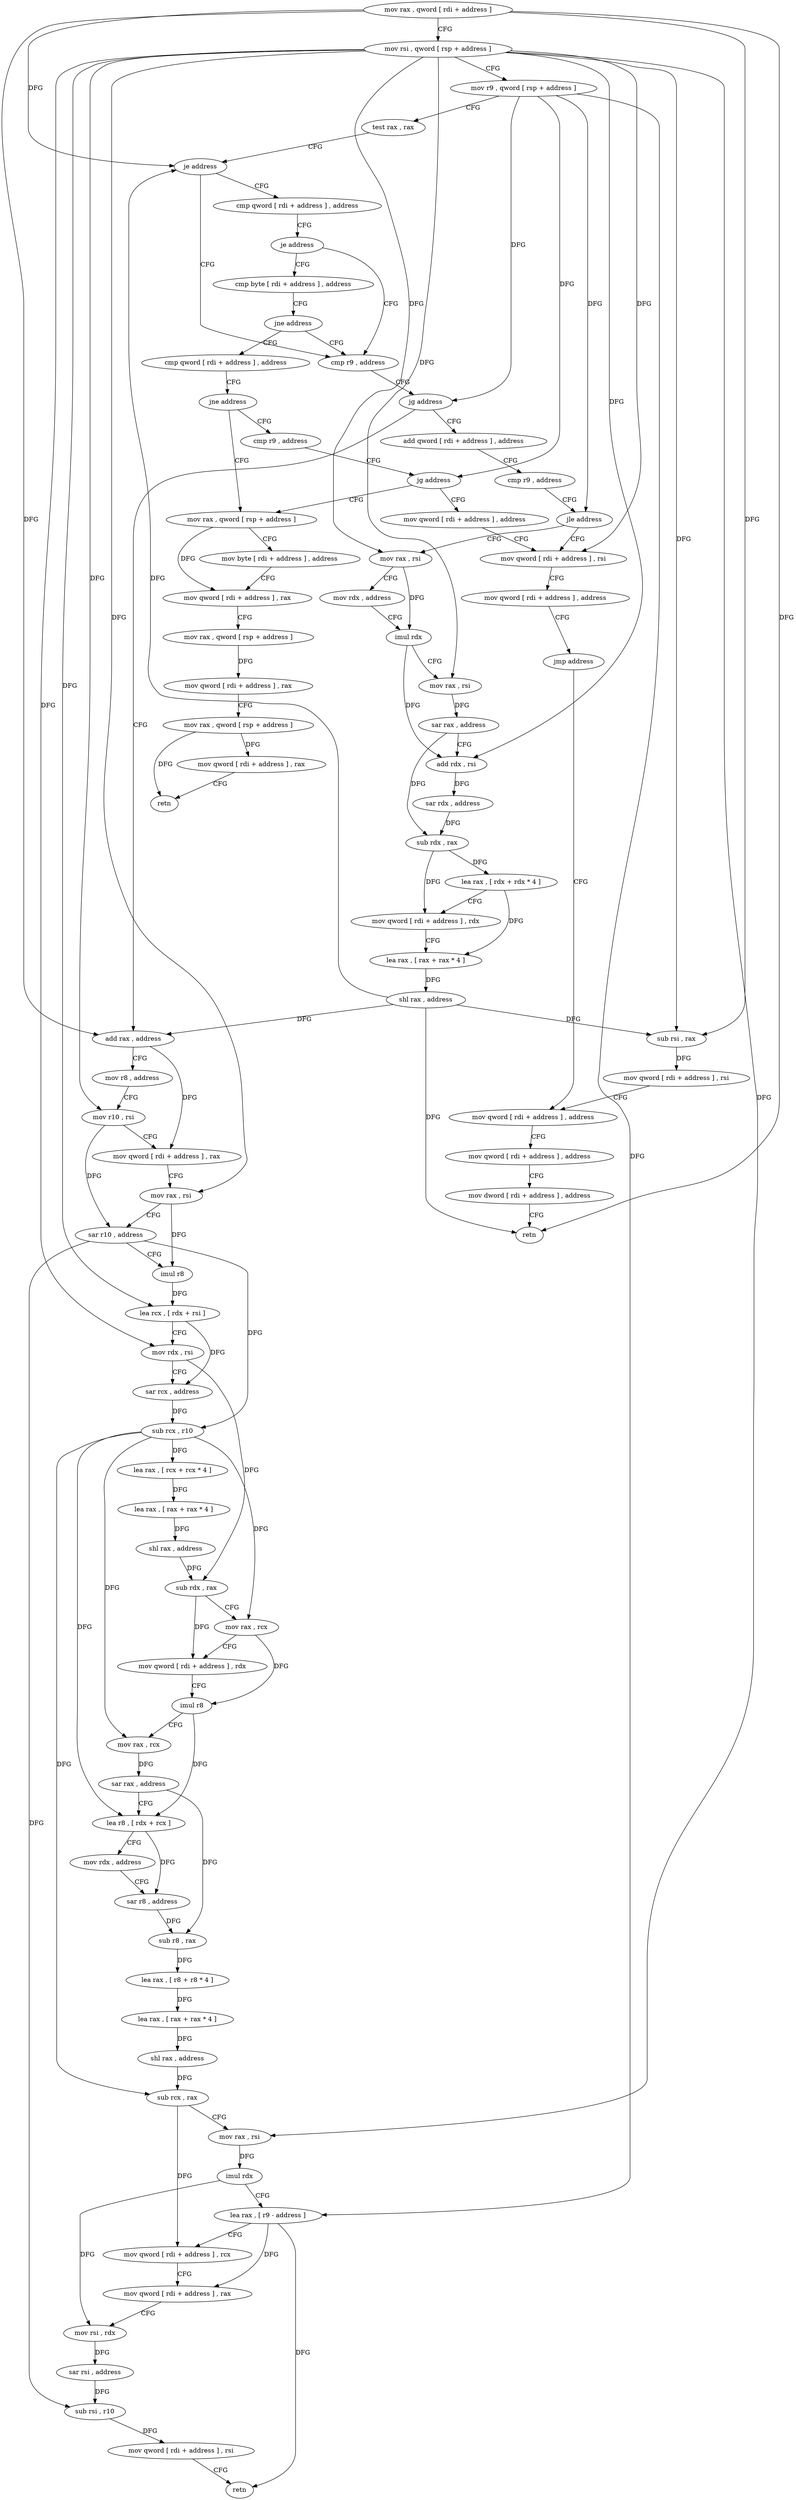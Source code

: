digraph "func" {
"4299920" [label = "mov rax , qword [ rdi + address ]" ]
"4299927" [label = "mov rsi , qword [ rsp + address ]" ]
"4299932" [label = "mov r9 , qword [ rsp + address ]" ]
"4299937" [label = "test rax , rax" ]
"4299940" [label = "je address" ]
"4299949" [label = "cmp r9 , address" ]
"4299942" [label = "cmp qword [ rdi + address ] , address" ]
"4299953" [label = "jg address" ]
"4300120" [label = "add rax , address" ]
"4299959" [label = "add qword [ rdi + address ] , address" ]
"4299947" [label = "je address" ]
"4300056" [label = "cmp byte [ rdi + address ] , address" ]
"4300124" [label = "mov r8 , address" ]
"4300134" [label = "mov r10 , rsi" ]
"4300137" [label = "mov qword [ rdi + address ] , rax" ]
"4300144" [label = "mov rax , rsi" ]
"4300147" [label = "sar r10 , address" ]
"4300151" [label = "imul r8" ]
"4300154" [label = "lea rcx , [ rdx + rsi ]" ]
"4300158" [label = "mov rdx , rsi" ]
"4300161" [label = "sar rcx , address" ]
"4300165" [label = "sub rcx , r10" ]
"4300168" [label = "lea rax , [ rcx + rcx * 4 ]" ]
"4300172" [label = "lea rax , [ rax + rax * 4 ]" ]
"4300176" [label = "shl rax , address" ]
"4300180" [label = "sub rdx , rax" ]
"4300183" [label = "mov rax , rcx" ]
"4300186" [label = "mov qword [ rdi + address ] , rdx" ]
"4300190" [label = "imul r8" ]
"4300193" [label = "mov rax , rcx" ]
"4300196" [label = "sar rax , address" ]
"4300200" [label = "lea r8 , [ rdx + rcx ]" ]
"4300204" [label = "mov rdx , address" ]
"4300214" [label = "sar r8 , address" ]
"4300218" [label = "sub r8 , rax" ]
"4300221" [label = "lea rax , [ r8 + r8 * 4 ]" ]
"4300225" [label = "lea rax , [ rax + rax * 4 ]" ]
"4300229" [label = "shl rax , address" ]
"4300233" [label = "sub rcx , rax" ]
"4300236" [label = "mov rax , rsi" ]
"4300239" [label = "imul rdx" ]
"4300242" [label = "lea rax , [ r9 - address ]" ]
"4300246" [label = "mov qword [ rdi + address ] , rcx" ]
"4300250" [label = "mov qword [ rdi + address ] , rax" ]
"4300254" [label = "mov rsi , rdx" ]
"4300257" [label = "sar rsi , address" ]
"4300261" [label = "sub rsi , r10" ]
"4300264" [label = "mov qword [ rdi + address ] , rsi" ]
"4300268" [label = "retn" ]
"4299967" [label = "cmp r9 , address" ]
"4299971" [label = "jle address" ]
"4300100" [label = "mov qword [ rdi + address ] , rsi" ]
"4299973" [label = "mov rax , rsi" ]
"4300063" [label = "jne address" ]
"4300065" [label = "cmp qword [ rdi + address ] , address" ]
"4300104" [label = "mov qword [ rdi + address ] , address" ]
"4300112" [label = "jmp address" ]
"4300029" [label = "mov qword [ rdi + address ] , address" ]
"4299976" [label = "mov rdx , address" ]
"4299986" [label = "imul rdx" ]
"4299989" [label = "mov rax , rsi" ]
"4299992" [label = "sar rax , address" ]
"4299996" [label = "add rdx , rsi" ]
"4299999" [label = "sar rdx , address" ]
"4300003" [label = "sub rdx , rax" ]
"4300006" [label = "lea rax , [ rdx + rdx * 4 ]" ]
"4300010" [label = "mov qword [ rdi + address ] , rdx" ]
"4300014" [label = "lea rax , [ rax + rax * 4 ]" ]
"4300018" [label = "shl rax , address" ]
"4300022" [label = "sub rsi , rax" ]
"4300025" [label = "mov qword [ rdi + address ] , rsi" ]
"4300073" [label = "jne address" ]
"4300272" [label = "mov rax , qword [ rsp + address ]" ]
"4300079" [label = "cmp r9 , address" ]
"4300037" [label = "mov qword [ rdi + address ] , address" ]
"4300045" [label = "mov dword [ rdi + address ] , address" ]
"4300052" [label = "retn" ]
"4300277" [label = "mov byte [ rdi + address ] , address" ]
"4300284" [label = "mov qword [ rdi + address ] , rax" ]
"4300288" [label = "mov rax , qword [ rsp + address ]" ]
"4300293" [label = "mov qword [ rdi + address ] , rax" ]
"4300297" [label = "mov rax , qword [ rsp + address ]" ]
"4300302" [label = "mov qword [ rdi + address ] , rax" ]
"4300306" [label = "retn" ]
"4300083" [label = "jg address" ]
"4300089" [label = "mov qword [ rdi + address ] , address" ]
"4299920" -> "4299927" [ label = "CFG" ]
"4299920" -> "4299940" [ label = "DFG" ]
"4299920" -> "4300120" [ label = "DFG" ]
"4299920" -> "4300022" [ label = "DFG" ]
"4299920" -> "4300052" [ label = "DFG" ]
"4299927" -> "4299932" [ label = "CFG" ]
"4299927" -> "4300134" [ label = "DFG" ]
"4299927" -> "4300144" [ label = "DFG" ]
"4299927" -> "4300154" [ label = "DFG" ]
"4299927" -> "4300158" [ label = "DFG" ]
"4299927" -> "4300236" [ label = "DFG" ]
"4299927" -> "4300100" [ label = "DFG" ]
"4299927" -> "4299973" [ label = "DFG" ]
"4299927" -> "4299989" [ label = "DFG" ]
"4299927" -> "4299996" [ label = "DFG" ]
"4299927" -> "4300022" [ label = "DFG" ]
"4299932" -> "4299937" [ label = "CFG" ]
"4299932" -> "4299953" [ label = "DFG" ]
"4299932" -> "4300242" [ label = "DFG" ]
"4299932" -> "4299971" [ label = "DFG" ]
"4299932" -> "4300083" [ label = "DFG" ]
"4299937" -> "4299940" [ label = "CFG" ]
"4299940" -> "4299949" [ label = "CFG" ]
"4299940" -> "4299942" [ label = "CFG" ]
"4299949" -> "4299953" [ label = "CFG" ]
"4299942" -> "4299947" [ label = "CFG" ]
"4299953" -> "4300120" [ label = "CFG" ]
"4299953" -> "4299959" [ label = "CFG" ]
"4300120" -> "4300124" [ label = "CFG" ]
"4300120" -> "4300137" [ label = "DFG" ]
"4299959" -> "4299967" [ label = "CFG" ]
"4299947" -> "4300056" [ label = "CFG" ]
"4299947" -> "4299949" [ label = "CFG" ]
"4300056" -> "4300063" [ label = "CFG" ]
"4300124" -> "4300134" [ label = "CFG" ]
"4300134" -> "4300137" [ label = "CFG" ]
"4300134" -> "4300147" [ label = "DFG" ]
"4300137" -> "4300144" [ label = "CFG" ]
"4300144" -> "4300147" [ label = "CFG" ]
"4300144" -> "4300151" [ label = "DFG" ]
"4300147" -> "4300151" [ label = "CFG" ]
"4300147" -> "4300165" [ label = "DFG" ]
"4300147" -> "4300261" [ label = "DFG" ]
"4300151" -> "4300154" [ label = "DFG" ]
"4300154" -> "4300158" [ label = "CFG" ]
"4300154" -> "4300161" [ label = "DFG" ]
"4300158" -> "4300161" [ label = "CFG" ]
"4300158" -> "4300180" [ label = "DFG" ]
"4300161" -> "4300165" [ label = "DFG" ]
"4300165" -> "4300168" [ label = "DFG" ]
"4300165" -> "4300183" [ label = "DFG" ]
"4300165" -> "4300193" [ label = "DFG" ]
"4300165" -> "4300200" [ label = "DFG" ]
"4300165" -> "4300233" [ label = "DFG" ]
"4300168" -> "4300172" [ label = "DFG" ]
"4300172" -> "4300176" [ label = "DFG" ]
"4300176" -> "4300180" [ label = "DFG" ]
"4300180" -> "4300183" [ label = "CFG" ]
"4300180" -> "4300186" [ label = "DFG" ]
"4300183" -> "4300186" [ label = "CFG" ]
"4300183" -> "4300190" [ label = "DFG" ]
"4300186" -> "4300190" [ label = "CFG" ]
"4300190" -> "4300193" [ label = "CFG" ]
"4300190" -> "4300200" [ label = "DFG" ]
"4300193" -> "4300196" [ label = "DFG" ]
"4300196" -> "4300200" [ label = "CFG" ]
"4300196" -> "4300218" [ label = "DFG" ]
"4300200" -> "4300204" [ label = "CFG" ]
"4300200" -> "4300214" [ label = "DFG" ]
"4300204" -> "4300214" [ label = "CFG" ]
"4300214" -> "4300218" [ label = "DFG" ]
"4300218" -> "4300221" [ label = "DFG" ]
"4300221" -> "4300225" [ label = "DFG" ]
"4300225" -> "4300229" [ label = "DFG" ]
"4300229" -> "4300233" [ label = "DFG" ]
"4300233" -> "4300236" [ label = "CFG" ]
"4300233" -> "4300246" [ label = "DFG" ]
"4300236" -> "4300239" [ label = "DFG" ]
"4300239" -> "4300242" [ label = "CFG" ]
"4300239" -> "4300254" [ label = "DFG" ]
"4300242" -> "4300246" [ label = "CFG" ]
"4300242" -> "4300250" [ label = "DFG" ]
"4300242" -> "4300268" [ label = "DFG" ]
"4300246" -> "4300250" [ label = "CFG" ]
"4300250" -> "4300254" [ label = "CFG" ]
"4300254" -> "4300257" [ label = "DFG" ]
"4300257" -> "4300261" [ label = "DFG" ]
"4300261" -> "4300264" [ label = "DFG" ]
"4300264" -> "4300268" [ label = "CFG" ]
"4299967" -> "4299971" [ label = "CFG" ]
"4299971" -> "4300100" [ label = "CFG" ]
"4299971" -> "4299973" [ label = "CFG" ]
"4300100" -> "4300104" [ label = "CFG" ]
"4299973" -> "4299976" [ label = "CFG" ]
"4299973" -> "4299986" [ label = "DFG" ]
"4300063" -> "4299949" [ label = "CFG" ]
"4300063" -> "4300065" [ label = "CFG" ]
"4300065" -> "4300073" [ label = "CFG" ]
"4300104" -> "4300112" [ label = "CFG" ]
"4300112" -> "4300029" [ label = "CFG" ]
"4300029" -> "4300037" [ label = "CFG" ]
"4299976" -> "4299986" [ label = "CFG" ]
"4299986" -> "4299989" [ label = "CFG" ]
"4299986" -> "4299996" [ label = "DFG" ]
"4299989" -> "4299992" [ label = "DFG" ]
"4299992" -> "4299996" [ label = "CFG" ]
"4299992" -> "4300003" [ label = "DFG" ]
"4299996" -> "4299999" [ label = "DFG" ]
"4299999" -> "4300003" [ label = "DFG" ]
"4300003" -> "4300006" [ label = "DFG" ]
"4300003" -> "4300010" [ label = "DFG" ]
"4300006" -> "4300010" [ label = "CFG" ]
"4300006" -> "4300014" [ label = "DFG" ]
"4300010" -> "4300014" [ label = "CFG" ]
"4300014" -> "4300018" [ label = "DFG" ]
"4300018" -> "4300022" [ label = "DFG" ]
"4300018" -> "4299940" [ label = "DFG" ]
"4300018" -> "4300120" [ label = "DFG" ]
"4300018" -> "4300052" [ label = "DFG" ]
"4300022" -> "4300025" [ label = "DFG" ]
"4300025" -> "4300029" [ label = "CFG" ]
"4300073" -> "4300272" [ label = "CFG" ]
"4300073" -> "4300079" [ label = "CFG" ]
"4300272" -> "4300277" [ label = "CFG" ]
"4300272" -> "4300284" [ label = "DFG" ]
"4300079" -> "4300083" [ label = "CFG" ]
"4300037" -> "4300045" [ label = "CFG" ]
"4300045" -> "4300052" [ label = "CFG" ]
"4300277" -> "4300284" [ label = "CFG" ]
"4300284" -> "4300288" [ label = "CFG" ]
"4300288" -> "4300293" [ label = "DFG" ]
"4300293" -> "4300297" [ label = "CFG" ]
"4300297" -> "4300302" [ label = "DFG" ]
"4300297" -> "4300306" [ label = "DFG" ]
"4300302" -> "4300306" [ label = "CFG" ]
"4300083" -> "4300272" [ label = "CFG" ]
"4300083" -> "4300089" [ label = "CFG" ]
"4300089" -> "4300100" [ label = "CFG" ]
}
